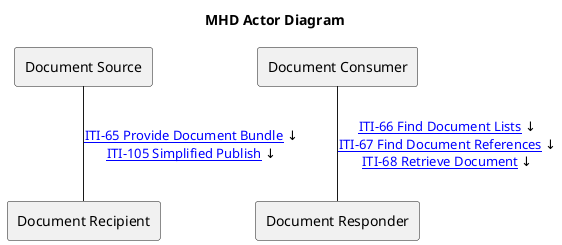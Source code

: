 @startuml
title MHD Actor Diagram
agent "Document Source" as DocumentSource [[1331_actors_and_transactions.html#133111-document-source]]
agent "Document Consumer" as DocumentConsumer [[1331_actors_and_transactions.html#133112-document-consumer]]
agent "Document Responder" as DocumentResponder [[1331_actors_and_transactions.html#133113-document-recipient]]
agent "Document Recipient" as DocumentRecipient [[1331_actors_and_transactions.html#133114-document-responder]]
DocumentConsumer -- DocumentResponder : "[[ITI-66.html ITI-66 Find Document Lists]] ↓\n[[ITI-67.html ITI-67 Find Document References]] ↓\n[[ITI-68.html ITI-68 Retrieve Document]] ↓"
DocumentSource -- DocumentRecipient : "[[ITI-65.html ITI-65 Provide Document Bundle]] ↓\n[[ITI-105.html ITI-105 Simplified Publish]] ↓"
@enduml
